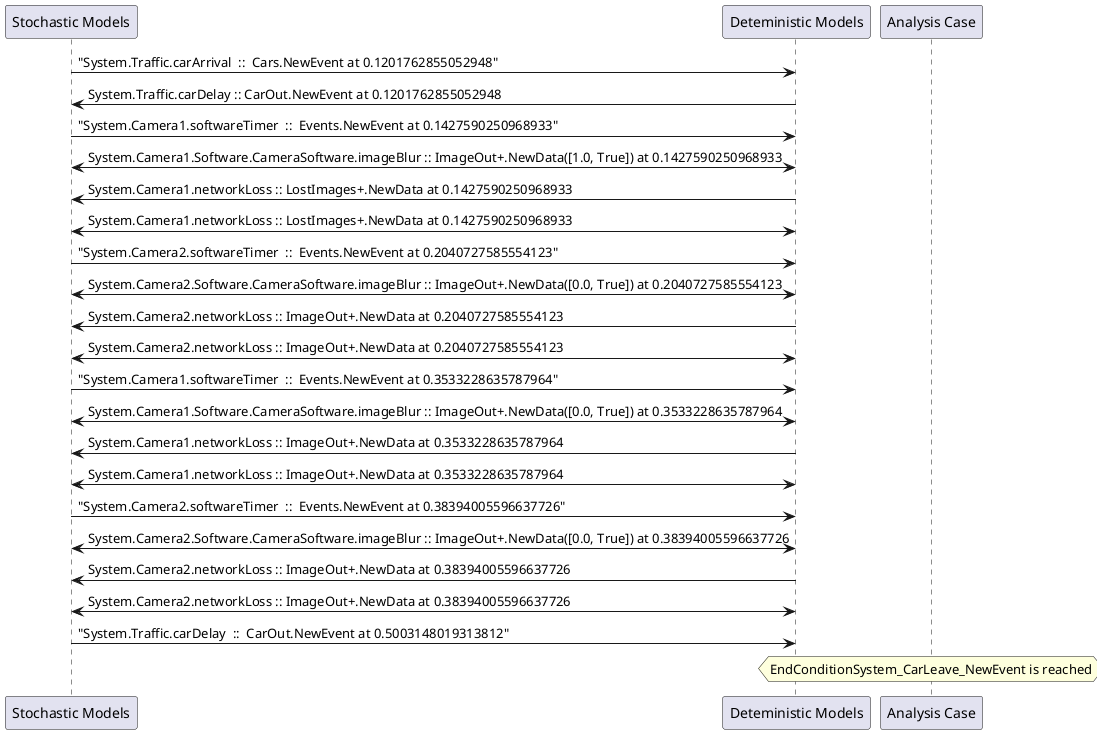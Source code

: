 
	@startuml
	participant "Stochastic Models" as stochmodel
	participant "Deteministic Models" as detmodel
	participant "Analysis Case" as analysis
	{16797_stop} stochmodel -> detmodel : "System.Traffic.carArrival  ::  Cars.NewEvent at 0.1201762855052948"
{16806_start} detmodel -> stochmodel : System.Traffic.carDelay :: CarOut.NewEvent at 0.1201762855052948
{16765_stop} stochmodel -> detmodel : "System.Camera1.softwareTimer  ::  Events.NewEvent at 0.1427590250968933"
detmodel <-> stochmodel : System.Camera1.Software.CameraSoftware.imageBlur :: ImageOut+.NewData([1.0, True]) at 0.1427590250968933
detmodel -> stochmodel : System.Camera1.networkLoss :: LostImages+.NewData at 0.1427590250968933
detmodel <-> stochmodel : System.Camera1.networkLoss :: LostImages+.NewData at 0.1427590250968933
{16781_stop} stochmodel -> detmodel : "System.Camera2.softwareTimer  ::  Events.NewEvent at 0.2040727585554123"
detmodel <-> stochmodel : System.Camera2.Software.CameraSoftware.imageBlur :: ImageOut+.NewData([0.0, True]) at 0.2040727585554123
detmodel -> stochmodel : System.Camera2.networkLoss :: ImageOut+.NewData at 0.2040727585554123
detmodel <-> stochmodel : System.Camera2.networkLoss :: ImageOut+.NewData at 0.2040727585554123
{16766_stop} stochmodel -> detmodel : "System.Camera1.softwareTimer  ::  Events.NewEvent at 0.3533228635787964"
detmodel <-> stochmodel : System.Camera1.Software.CameraSoftware.imageBlur :: ImageOut+.NewData([0.0, True]) at 0.3533228635787964
detmodel -> stochmodel : System.Camera1.networkLoss :: ImageOut+.NewData at 0.3533228635787964
detmodel <-> stochmodel : System.Camera1.networkLoss :: ImageOut+.NewData at 0.3533228635787964
{16782_stop} stochmodel -> detmodel : "System.Camera2.softwareTimer  ::  Events.NewEvent at 0.38394005596637726"
detmodel <-> stochmodel : System.Camera2.Software.CameraSoftware.imageBlur :: ImageOut+.NewData([0.0, True]) at 0.38394005596637726
detmodel -> stochmodel : System.Camera2.networkLoss :: ImageOut+.NewData at 0.38394005596637726
detmodel <-> stochmodel : System.Camera2.networkLoss :: ImageOut+.NewData at 0.38394005596637726
{16806_stop} stochmodel -> detmodel : "System.Traffic.carDelay  ::  CarOut.NewEvent at 0.5003148019313812"
{16806_start} <-> {16806_stop} : delay
hnote over analysis 
EndConditionSystem_CarLeave_NewEvent is reached
endnote
@enduml
